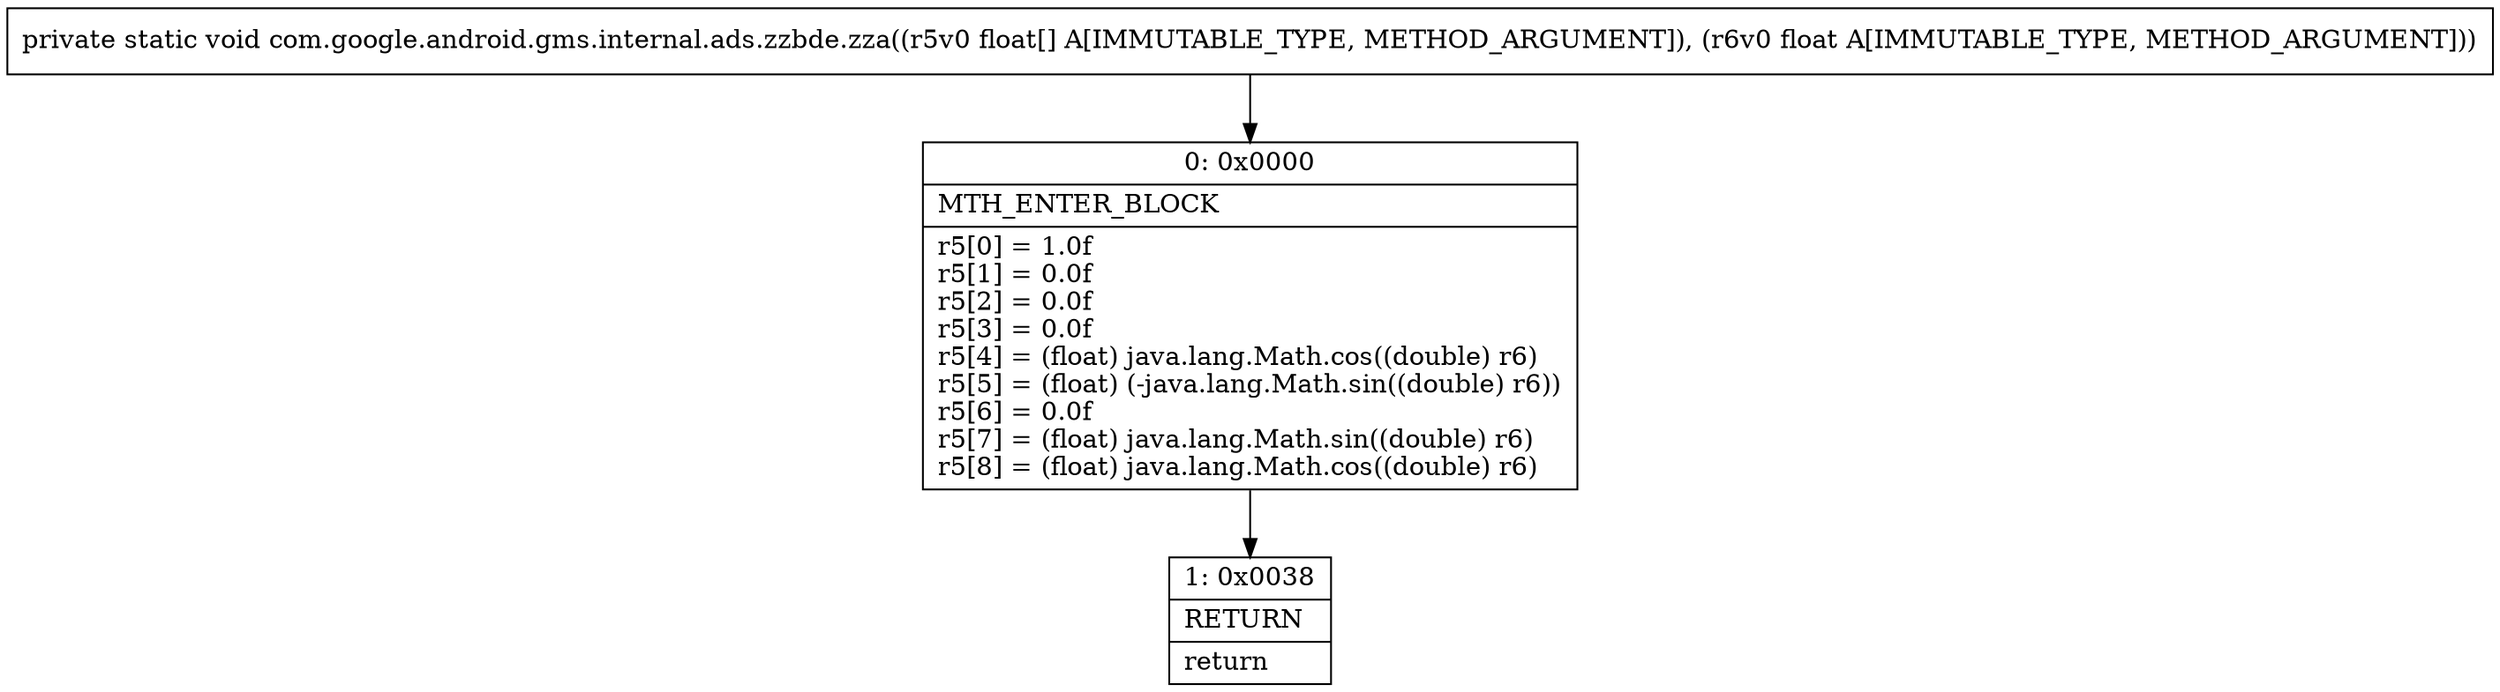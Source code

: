 digraph "CFG forcom.google.android.gms.internal.ads.zzbde.zza([FF)V" {
Node_0 [shape=record,label="{0\:\ 0x0000|MTH_ENTER_BLOCK\l|r5[0] = 1.0f\lr5[1] = 0.0f\lr5[2] = 0.0f\lr5[3] = 0.0f\lr5[4] = (float) java.lang.Math.cos((double) r6)\lr5[5] = (float) (\-java.lang.Math.sin((double) r6))\lr5[6] = 0.0f\lr5[7] = (float) java.lang.Math.sin((double) r6)\lr5[8] = (float) java.lang.Math.cos((double) r6)\l}"];
Node_1 [shape=record,label="{1\:\ 0x0038|RETURN\l|return\l}"];
MethodNode[shape=record,label="{private static void com.google.android.gms.internal.ads.zzbde.zza((r5v0 float[] A[IMMUTABLE_TYPE, METHOD_ARGUMENT]), (r6v0 float A[IMMUTABLE_TYPE, METHOD_ARGUMENT])) }"];
MethodNode -> Node_0;
Node_0 -> Node_1;
}

